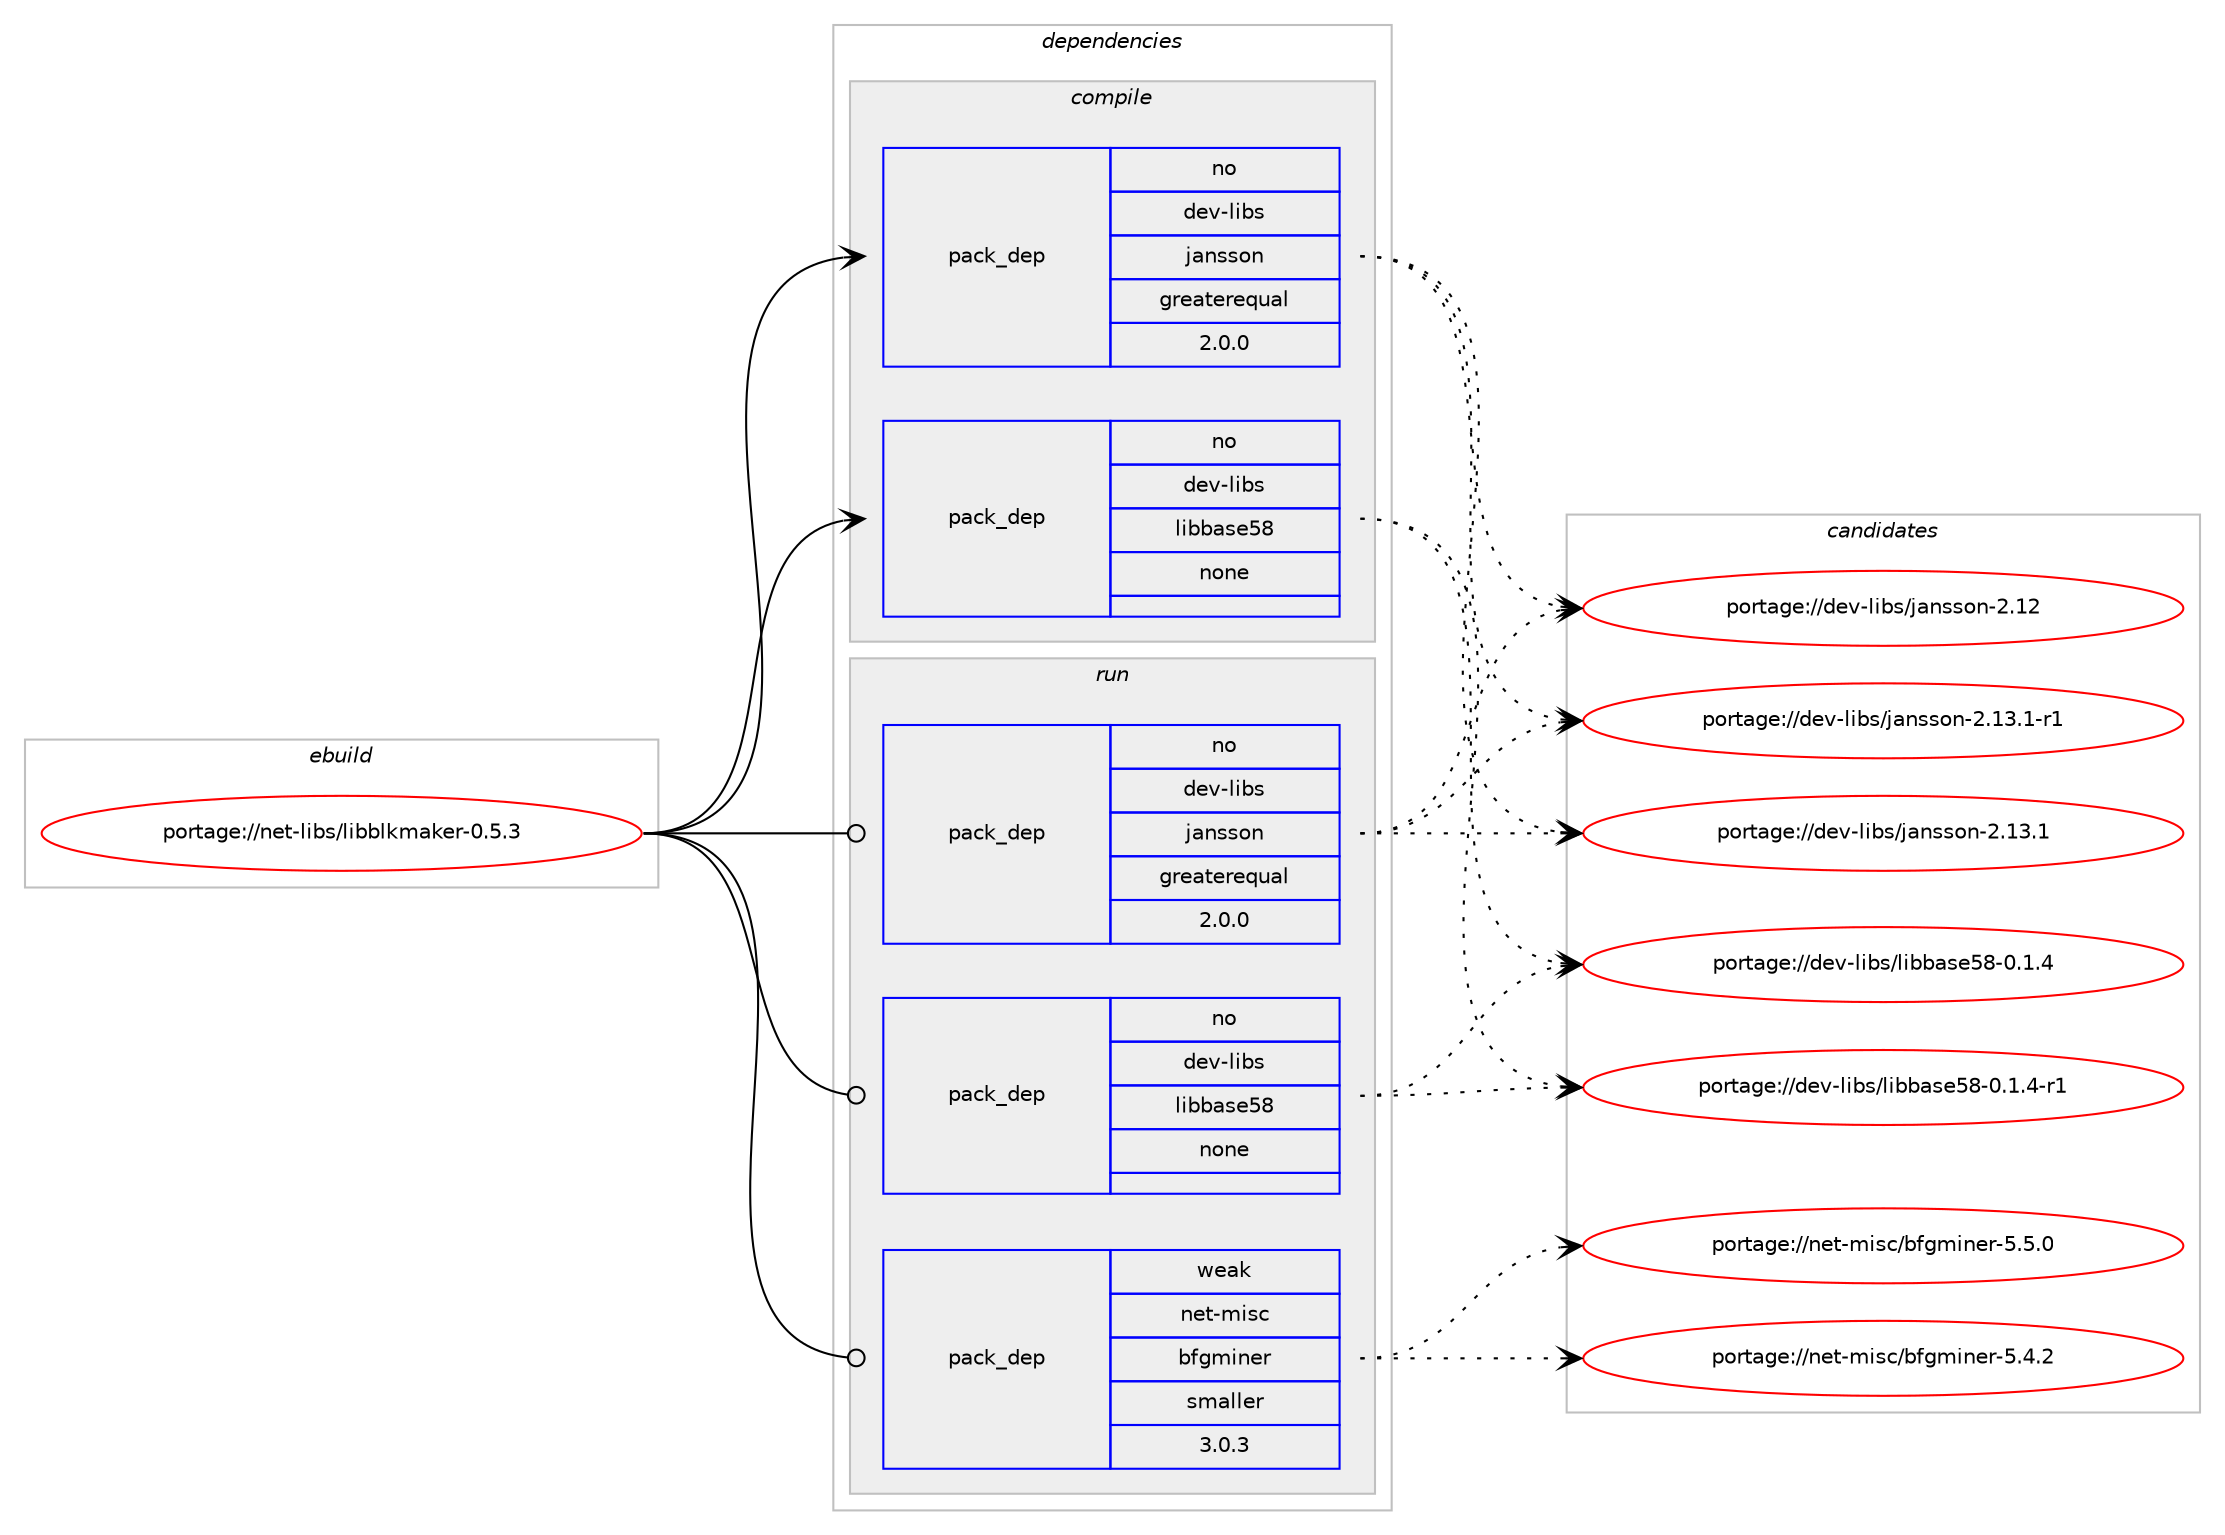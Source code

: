digraph prolog {

# *************
# Graph options
# *************

newrank=true;
concentrate=true;
compound=true;
graph [rankdir=LR,fontname=Helvetica,fontsize=10,ranksep=1.5];#, ranksep=2.5, nodesep=0.2];
edge  [arrowhead=vee];
node  [fontname=Helvetica,fontsize=10];

# **********
# The ebuild
# **********

subgraph cluster_leftcol {
color=gray;
rank=same;
label=<<i>ebuild</i>>;
id [label="portage://net-libs/libblkmaker-0.5.3", color=red, width=4, href="../net-libs/libblkmaker-0.5.3.svg"];
}

# ****************
# The dependencies
# ****************

subgraph cluster_midcol {
color=gray;
label=<<i>dependencies</i>>;
subgraph cluster_compile {
fillcolor="#eeeeee";
style=filled;
label=<<i>compile</i>>;
subgraph pack8350 {
dependency11793 [label=<<TABLE BORDER="0" CELLBORDER="1" CELLSPACING="0" CELLPADDING="4" WIDTH="220"><TR><TD ROWSPAN="6" CELLPADDING="30">pack_dep</TD></TR><TR><TD WIDTH="110">no</TD></TR><TR><TD>dev-libs</TD></TR><TR><TD>jansson</TD></TR><TR><TD>greaterequal</TD></TR><TR><TD>2.0.0</TD></TR></TABLE>>, shape=none, color=blue];
}
id:e -> dependency11793:w [weight=20,style="solid",arrowhead="vee"];
subgraph pack8351 {
dependency11794 [label=<<TABLE BORDER="0" CELLBORDER="1" CELLSPACING="0" CELLPADDING="4" WIDTH="220"><TR><TD ROWSPAN="6" CELLPADDING="30">pack_dep</TD></TR><TR><TD WIDTH="110">no</TD></TR><TR><TD>dev-libs</TD></TR><TR><TD>libbase58</TD></TR><TR><TD>none</TD></TR><TR><TD></TD></TR></TABLE>>, shape=none, color=blue];
}
id:e -> dependency11794:w [weight=20,style="solid",arrowhead="vee"];
}
subgraph cluster_compileandrun {
fillcolor="#eeeeee";
style=filled;
label=<<i>compile and run</i>>;
}
subgraph cluster_run {
fillcolor="#eeeeee";
style=filled;
label=<<i>run</i>>;
subgraph pack8352 {
dependency11795 [label=<<TABLE BORDER="0" CELLBORDER="1" CELLSPACING="0" CELLPADDING="4" WIDTH="220"><TR><TD ROWSPAN="6" CELLPADDING="30">pack_dep</TD></TR><TR><TD WIDTH="110">no</TD></TR><TR><TD>dev-libs</TD></TR><TR><TD>jansson</TD></TR><TR><TD>greaterequal</TD></TR><TR><TD>2.0.0</TD></TR></TABLE>>, shape=none, color=blue];
}
id:e -> dependency11795:w [weight=20,style="solid",arrowhead="odot"];
subgraph pack8353 {
dependency11796 [label=<<TABLE BORDER="0" CELLBORDER="1" CELLSPACING="0" CELLPADDING="4" WIDTH="220"><TR><TD ROWSPAN="6" CELLPADDING="30">pack_dep</TD></TR><TR><TD WIDTH="110">no</TD></TR><TR><TD>dev-libs</TD></TR><TR><TD>libbase58</TD></TR><TR><TD>none</TD></TR><TR><TD></TD></TR></TABLE>>, shape=none, color=blue];
}
id:e -> dependency11796:w [weight=20,style="solid",arrowhead="odot"];
subgraph pack8354 {
dependency11797 [label=<<TABLE BORDER="0" CELLBORDER="1" CELLSPACING="0" CELLPADDING="4" WIDTH="220"><TR><TD ROWSPAN="6" CELLPADDING="30">pack_dep</TD></TR><TR><TD WIDTH="110">weak</TD></TR><TR><TD>net-misc</TD></TR><TR><TD>bfgminer</TD></TR><TR><TD>smaller</TD></TR><TR><TD>3.0.3</TD></TR></TABLE>>, shape=none, color=blue];
}
id:e -> dependency11797:w [weight=20,style="solid",arrowhead="odot"];
}
}

# **************
# The candidates
# **************

subgraph cluster_choices {
rank=same;
color=gray;
label=<<i>candidates</i>>;

subgraph choice8350 {
color=black;
nodesep=1;
choice10010111845108105981154710697110115115111110455046495146494511449 [label="portage://dev-libs/jansson-2.13.1-r1", color=red, width=4,href="../dev-libs/jansson-2.13.1-r1.svg"];
choice1001011184510810598115471069711011511511111045504649514649 [label="portage://dev-libs/jansson-2.13.1", color=red, width=4,href="../dev-libs/jansson-2.13.1.svg"];
choice100101118451081059811547106971101151151111104550464950 [label="portage://dev-libs/jansson-2.12", color=red, width=4,href="../dev-libs/jansson-2.12.svg"];
dependency11793:e -> choice10010111845108105981154710697110115115111110455046495146494511449:w [style=dotted,weight="100"];
dependency11793:e -> choice1001011184510810598115471069711011511511111045504649514649:w [style=dotted,weight="100"];
dependency11793:e -> choice100101118451081059811547106971101151151111104550464950:w [style=dotted,weight="100"];
}
subgraph choice8351 {
color=black;
nodesep=1;
choice10010111845108105981154710810598989711510153564548464946524511449 [label="portage://dev-libs/libbase58-0.1.4-r1", color=red, width=4,href="../dev-libs/libbase58-0.1.4-r1.svg"];
choice1001011184510810598115471081059898971151015356454846494652 [label="portage://dev-libs/libbase58-0.1.4", color=red, width=4,href="../dev-libs/libbase58-0.1.4.svg"];
dependency11794:e -> choice10010111845108105981154710810598989711510153564548464946524511449:w [style=dotted,weight="100"];
dependency11794:e -> choice1001011184510810598115471081059898971151015356454846494652:w [style=dotted,weight="100"];
}
subgraph choice8352 {
color=black;
nodesep=1;
choice10010111845108105981154710697110115115111110455046495146494511449 [label="portage://dev-libs/jansson-2.13.1-r1", color=red, width=4,href="../dev-libs/jansson-2.13.1-r1.svg"];
choice1001011184510810598115471069711011511511111045504649514649 [label="portage://dev-libs/jansson-2.13.1", color=red, width=4,href="../dev-libs/jansson-2.13.1.svg"];
choice100101118451081059811547106971101151151111104550464950 [label="portage://dev-libs/jansson-2.12", color=red, width=4,href="../dev-libs/jansson-2.12.svg"];
dependency11795:e -> choice10010111845108105981154710697110115115111110455046495146494511449:w [style=dotted,weight="100"];
dependency11795:e -> choice1001011184510810598115471069711011511511111045504649514649:w [style=dotted,weight="100"];
dependency11795:e -> choice100101118451081059811547106971101151151111104550464950:w [style=dotted,weight="100"];
}
subgraph choice8353 {
color=black;
nodesep=1;
choice10010111845108105981154710810598989711510153564548464946524511449 [label="portage://dev-libs/libbase58-0.1.4-r1", color=red, width=4,href="../dev-libs/libbase58-0.1.4-r1.svg"];
choice1001011184510810598115471081059898971151015356454846494652 [label="portage://dev-libs/libbase58-0.1.4", color=red, width=4,href="../dev-libs/libbase58-0.1.4.svg"];
dependency11796:e -> choice10010111845108105981154710810598989711510153564548464946524511449:w [style=dotted,weight="100"];
dependency11796:e -> choice1001011184510810598115471081059898971151015356454846494652:w [style=dotted,weight="100"];
}
subgraph choice8354 {
color=black;
nodesep=1;
choice11010111645109105115994798102103109105110101114455346534648 [label="portage://net-misc/bfgminer-5.5.0", color=red, width=4,href="../net-misc/bfgminer-5.5.0.svg"];
choice11010111645109105115994798102103109105110101114455346524650 [label="portage://net-misc/bfgminer-5.4.2", color=red, width=4,href="../net-misc/bfgminer-5.4.2.svg"];
dependency11797:e -> choice11010111645109105115994798102103109105110101114455346534648:w [style=dotted,weight="100"];
dependency11797:e -> choice11010111645109105115994798102103109105110101114455346524650:w [style=dotted,weight="100"];
}
}

}
